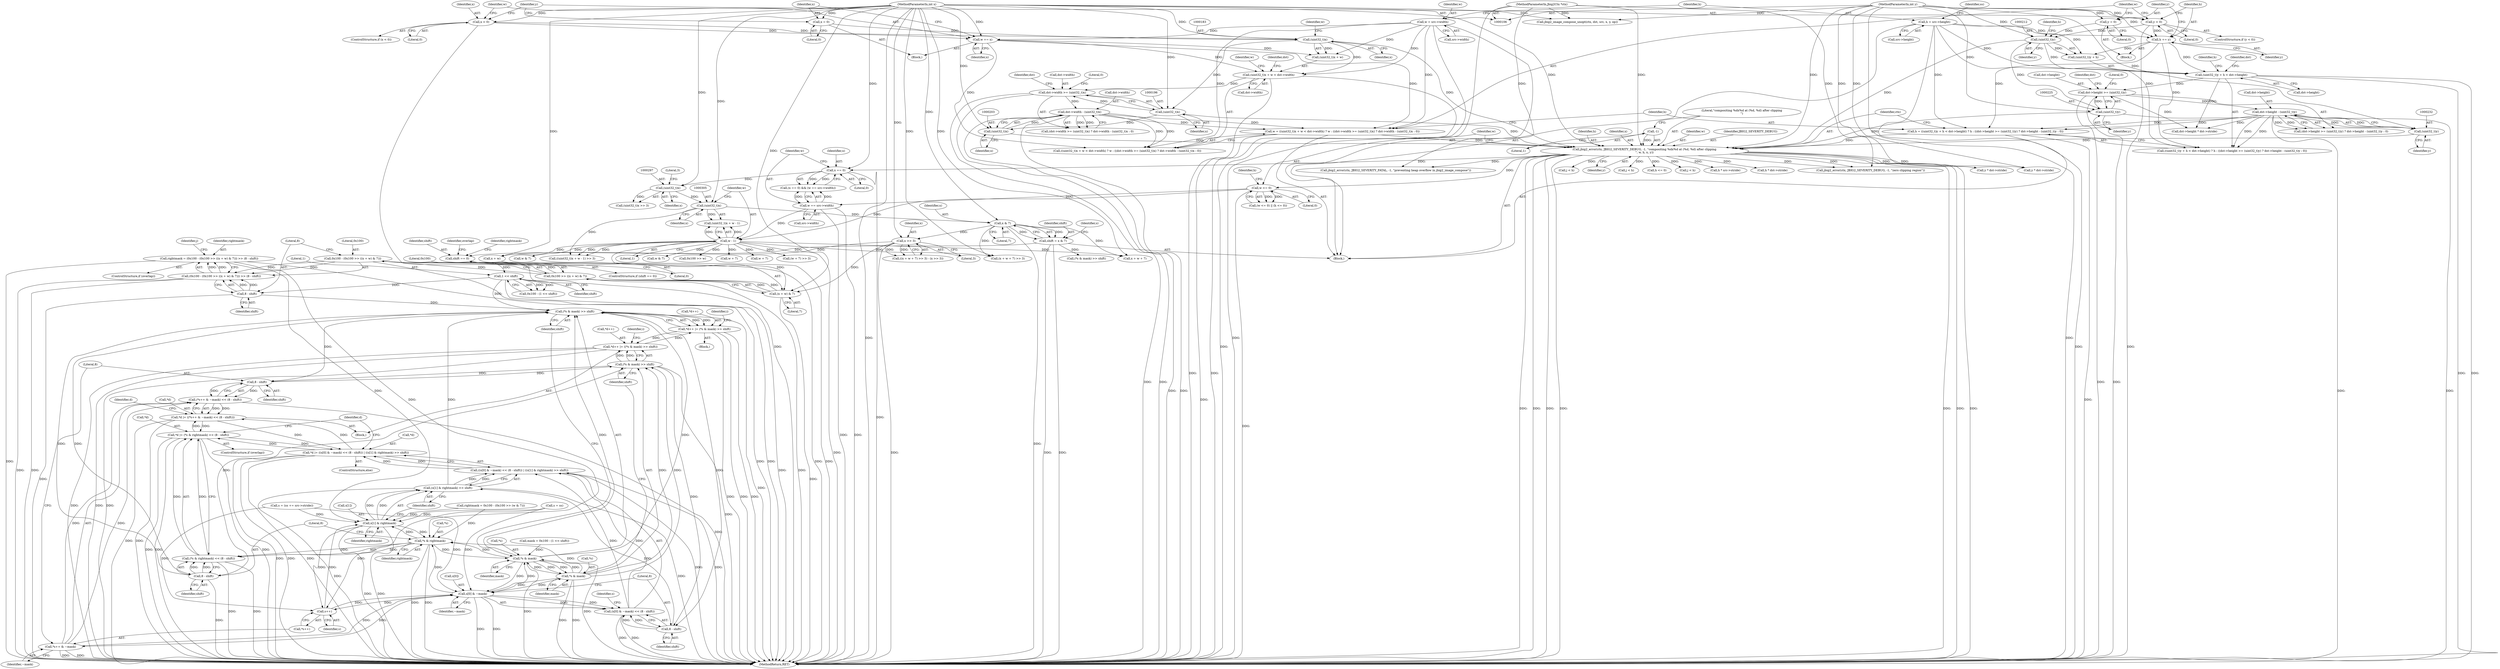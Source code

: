 digraph "0_ghostscript_e698d5c11d27212aa1098bc5b1673a3378563092_3@integer" {
"1000525" [label="(Call,rightmask = (0x100 - (0x100 >> ((x + w) & 7))) >> (8 - shift))"];
"1000527" [label="(Call,(0x100 - (0x100 >> ((x + w) & 7))) >> (8 - shift))"];
"1000528" [label="(Call,0x100 - (0x100 >> ((x + w) & 7)))"];
"1000530" [label="(Call,0x100 >> ((x + w) & 7))"];
"1000532" [label="(Call,(x + w) & 7)"];
"1000513" [label="(Call,x >> 3)"];
"1000110" [label="(MethodParameterIn,int x)"];
"1000313" [label="(Call,x & 7)"];
"1000304" [label="(Call,(uint32_t)x)"];
"1000296" [label="(Call,(uint32_t)x)"];
"1000264" [label="(Call,x == 0)"];
"1000235" [label="(Call,jbig2_error(ctx, JBIG2_SEVERITY_DEBUG, -1, \"compositing %dx%d at (%d, %d) after clipping\n\", w, h, x, y))"];
"1000107" [label="(MethodParameterIn,Jbig2Ctx *ctx)"];
"1000238" [label="(Call,-1)"];
"1000177" [label="(Call,w = ((uint32_t)x + w < dst->width) ? w : ((dst->width >= (uint32_t)x) ? dst->width - (uint32_t)x : 0))"];
"1000140" [label="(Call,w = src->width)"];
"1000160" [label="(Call,w += x)"];
"1000156" [label="(Call,x < 0)"];
"1000198" [label="(Call,dst->width - (uint32_t)x)"];
"1000191" [label="(Call,dst->width >= (uint32_t)x)"];
"1000180" [label="(Call,(uint32_t)x + w < dst->width)"];
"1000182" [label="(Call,(uint32_t)x)"];
"1000163" [label="(Call,x = 0)"];
"1000195" [label="(Call,(uint32_t)x)"];
"1000202" [label="(Call,(uint32_t)x)"];
"1000206" [label="(Call,h = ((uint32_t)y + h < dst->height) ? h : ((dst->height >= (uint32_t)y) ? dst->height - (uint32_t)y : 0))"];
"1000171" [label="(Call,h += y)"];
"1000167" [label="(Call,y < 0)"];
"1000111" [label="(MethodParameterIn,int y)"];
"1000145" [label="(Call,h = src->height)"];
"1000227" [label="(Call,dst->height - (uint32_t)y)"];
"1000220" [label="(Call,dst->height >= (uint32_t)y)"];
"1000209" [label="(Call,(uint32_t)y + h < dst->height)"];
"1000211" [label="(Call,(uint32_t)y)"];
"1000174" [label="(Call,y = 0)"];
"1000224" [label="(Call,(uint32_t)y)"];
"1000231" [label="(Call,(uint32_t)y)"];
"1000307" [label="(Call,w - 1)"];
"1000247" [label="(Call,w <= 0)"];
"1000267" [label="(Call,w == src->width)"];
"1000537" [label="(Call,8 - shift)"];
"1000520" [label="(Call,1 << shift)"];
"1000427" [label="(Call,shift == 0)"];
"1000311" [label="(Call,shift = x & 7)"];
"1000610" [label="(Call,*s & rightmask)"];
"1000565" [label="(Call,*s & mask)"];
"1000564" [label="(Call,(*s & mask) >> shift)"];
"1000560" [label="(Call,*d++ |= (*s & mask) >> shift)"];
"1000594" [label="(Call,*d++ |= ((*s & mask) >> shift))"];
"1000591" [label="(Call,8 - shift)"];
"1000585" [label="(Call,(*s++ & ~mask) << (8 - shift))"];
"1000582" [label="(Call,*d |= ((*s++ & ~mask) << (8 - shift)))"];
"1000606" [label="(Call,*d |= (*s & rightmask) << (8 - shift))"];
"1000618" [label="(Call,*d |= ((s[0] & ~mask) << (8 - shift)) | ((s[1] & rightmask) >> shift))"];
"1000598" [label="(Call,(*s & mask) >> shift)"];
"1000614" [label="(Call,8 - shift)"];
"1000609" [label="(Call,(*s & rightmask) << (8 - shift))"];
"1000628" [label="(Call,8 - shift)"];
"1000622" [label="(Call,(s[0] & ~mask) << (8 - shift))"];
"1000621" [label="(Call,((s[0] & ~mask) << (8 - shift)) | ((s[1] & rightmask) >> shift))"];
"1000631" [label="(Call,(s[1] & rightmask) >> shift)"];
"1000599" [label="(Call,*s & mask)"];
"1000623" [label="(Call,s[0] & ~mask)"];
"1000588" [label="(Call,s++)"];
"1000632" [label="(Call,s[1] & rightmask)"];
"1000586" [label="(Call,*s++ & ~mask)"];
"1000572" [label="(Identifier,i)"];
"1000182" [label="(Call,(uint32_t)x)"];
"1000509" [label="(Call,w + 7)"];
"1000242" [label="(Identifier,h)"];
"1000564" [label="(Call,(*s & mask) >> shift)"];
"1000243" [label="(Identifier,x)"];
"1000349" [label="(Call,h * dst->stride)"];
"1000315" [label="(Literal,7)"];
"1000220" [label="(Call,dst->height >= (uint32_t)y)"];
"1000311" [label="(Call,shift = x & 7)"];
"1000314" [label="(Identifier,x)"];
"1000186" [label="(Call,dst->width)"];
"1000151" [label="(Identifier,ss)"];
"1000522" [label="(Identifier,shift)"];
"1000610" [label="(Call,*s & rightmask)"];
"1000618" [label="(Call,*d |= ((s[0] & ~mask) << (8 - shift)) | ((s[1] & rightmask) >> shift))"];
"1000530" [label="(Call,0x100 >> ((x + w) & 7))"];
"1000498" [label="(Identifier,overlap)"];
"1000141" [label="(Identifier,w)"];
"1000213" [label="(Identifier,y)"];
"1000505" [label="(Call,((x + w + 7) >> 3) - (x >> 3))"];
"1000210" [label="(Call,(uint32_t)y + h)"];
"1000219" [label="(Call,(dst->height >= (uint32_t)y) ? dst->height - (uint32_t)y : 0)"];
"1000156" [label="(Call,x < 0)"];
"1000636" [label="(Identifier,rightmask)"];
"1000609" [label="(Call,(*s & rightmask) << (8 - shift))"];
"1000591" [label="(Call,8 - shift)"];
"1000211" [label="(Call,(uint32_t)y)"];
"1000146" [label="(Identifier,h)"];
"1000178" [label="(Identifier,w)"];
"1000240" [label="(Literal,\"compositing %dx%d at (%d, %d) after clipping\n\")"];
"1000162" [label="(Identifier,x)"];
"1000265" [label="(Identifier,x)"];
"1000541" [label="(Call,rightmask = 0x100 - (0x100 >> (w & 7)))"];
"1000304" [label="(Call,(uint32_t)x)"];
"1000592" [label="(Literal,8)"];
"1000514" [label="(Identifier,x)"];
"1000228" [label="(Call,dst->height)"];
"1000233" [label="(Identifier,y)"];
"1000241" [label="(Identifier,w)"];
"1000587" [label="(Call,*s++)"];
"1000426" [label="(ControlStructure,if (shift == 0))"];
"1000195" [label="(Call,(uint32_t)x)"];
"1000634" [label="(Identifier,s)"];
"1000537" [label="(Call,8 - shift)"];
"1000533" [label="(Call,x + w)"];
"1000306" [label="(Identifier,x)"];
"1000179" [label="(Call,((uint32_t)x + w < dst->width) ? w : ((dst->width >= (uint32_t)x) ? dst->width - (uint32_t)x : 0))"];
"1000176" [label="(Literal,0)"];
"1000585" [label="(Call,(*s++ & ~mask) << (8 - shift))"];
"1000313" [label="(Call,x & 7)"];
"1000170" [label="(Block,)"];
"1000639" [label="(Identifier,d)"];
"1000145" [label="(Call,h = src->height)"];
"1000209" [label="(Call,(uint32_t)y + h < dst->height)"];
"1000234" [label="(Literal,0)"];
"1000328" [label="(Call,y * dst->stride)"];
"1000581" [label="(Block,)"];
"1000236" [label="(Identifier,ctx)"];
"1000227" [label="(Call,dst->height - (uint32_t)y)"];
"1000568" [label="(Identifier,mask)"];
"1000637" [label="(Identifier,shift)"];
"1000597" [label="(Identifier,d)"];
"1000247" [label="(Call,w <= 0)"];
"1000617" [label="(ControlStructure,else)"];
"1000595" [label="(Call,*d++)"];
"1000593" [label="(Identifier,shift)"];
"1000177" [label="(Call,w = ((uint32_t)x + w < dst->width) ? w : ((dst->width >= (uint32_t)x) ? dst->width - (uint32_t)x : 0))"];
"1000603" [label="(Identifier,shift)"];
"1000513" [label="(Call,x >> 3)"];
"1000167" [label="(Call,y < 0)"];
"1000215" [label="(Call,dst->height)"];
"1000206" [label="(Call,h = ((uint32_t)y + h < dst->height) ? h : ((dst->height >= (uint32_t)y) ? dst->height - (uint32_t)y : 0))"];
"1000205" [label="(Literal,0)"];
"1000248" [label="(Identifier,w)"];
"1000171" [label="(Call,h += y)"];
"1000527" [label="(Call,(0x100 - (0x100 >> ((x + w) & 7))) >> (8 - shift))"];
"1000189" [label="(Identifier,w)"];
"1000251" [label="(Identifier,h)"];
"1000520" [label="(Call,1 << shift)"];
"1000432" [label="(Identifier,rightmask)"];
"1000161" [label="(Identifier,w)"];
"1000142" [label="(Call,src->width)"];
"1000164" [label="(Identifier,x)"];
"1000309" [label="(Literal,1)"];
"1000160" [label="(Call,w += x)"];
"1000308" [label="(Identifier,w)"];
"1000169" [label="(Literal,0)"];
"1000631" [label="(Call,(s[1] & rightmask) >> shift)"];
"1000200" [label="(Identifier,dst)"];
"1000264" [label="(Call,x == 0)"];
"1000588" [label="(Call,s++)"];
"1000168" [label="(Identifier,y)"];
"1000451" [label="(Call,j < h)"];
"1000428" [label="(Identifier,shift)"];
"1000244" [label="(Identifier,y)"];
"1000400" [label="(Call,j < h)"];
"1000619" [label="(Call,*d)"];
"1000263" [label="(Call,(x == 0) && (w == src->width))"];
"1000226" [label="(Identifier,y)"];
"1000547" [label="(Call,w & 7)"];
"1000192" [label="(Call,dst->width)"];
"1000614" [label="(Call,8 - shift)"];
"1000231" [label="(Call,(uint32_t)y)"];
"1000607" [label="(Call,*d)"];
"1000378" [label="(Call,jbig2_error(ctx, JBIG2_SEVERITY_FATAL, -1, \"preventing heap overflow in jbig2_image_compose\"))"];
"1000521" [label="(Literal,1)"];
"1000523" [label="(ControlStructure,if (overlap))"];
"1000624" [label="(Call,s[0])"];
"1000296" [label="(Call,(uint32_t)x)"];
"1000175" [label="(Identifier,y)"];
"1000250" [label="(Call,h <= 0)"];
"1000224" [label="(Call,(uint32_t)y)"];
"1000586" [label="(Call,*s++ & ~mask)"];
"1000427" [label="(Call,shift == 0)"];
"1000602" [label="(Identifier,mask)"];
"1000622" [label="(Call,(s[0] & ~mask) << (8 - shift))"];
"1000531" [label="(Literal,0x100)"];
"1000629" [label="(Literal,8)"];
"1000222" [label="(Identifier,dst)"];
"1000249" [label="(Literal,0)"];
"1000600" [label="(Call,*s)"];
"1000303" [label="(Call,(uint32_t)x + w - 1)"];
"1000155" [label="(ControlStructure,if (x < 0))"];
"1000157" [label="(Identifier,x)"];
"1000111" [label="(MethodParameterIn,int y)"];
"1000204" [label="(Identifier,x)"];
"1000604" [label="(ControlStructure,if (overlap))"];
"1000529" [label="(Literal,0x100)"];
"1000110" [label="(MethodParameterIn,int x)"];
"1000190" [label="(Call,(dst->width >= (uint32_t)x) ? dst->width - (uint32_t)x : 0)"];
"1000538" [label="(Literal,8)"];
"1000536" [label="(Literal,7)"];
"1000147" [label="(Call,src->height)"];
"1000299" [label="(Literal,3)"];
"1000393" [label="(Call,0x100 >> w)"];
"1000409" [label="(Call,(*s & mask) >> shift)"];
"1000611" [label="(Call,*s)"];
"1000133" [label="(Call,jbig2_image_compose_unopt(ctx, dst, src, x, y, op))"];
"1000621" [label="(Call,((s[0] & ~mask) << (8 - shift)) | ((s[1] & rightmask) >> shift))"];
"1000554" [label="(Call,j < h)"];
"1000107" [label="(MethodParameterIn,Jbig2Ctx *ctx)"];
"1000539" [label="(Identifier,shift)"];
"1000560" [label="(Call,*d++ |= (*s & mask) >> shift)"];
"1000532" [label="(Call,(x + w) & 7)"];
"1000613" [label="(Identifier,rightmask)"];
"1000623" [label="(Call,s[0] & ~mask)"];
"1000269" [label="(Call,src->width)"];
"1000507" [label="(Call,x + w + 7)"];
"1000525" [label="(Call,rightmask = (0x100 - (0x100 >> ((x + w) & 7))) >> (8 - shift))"];
"1000268" [label="(Identifier,w)"];
"1000174" [label="(Call,y = 0)"];
"1000516" [label="(Call,mask = 0x100 - (1 << shift))"];
"1000583" [label="(Call,*d)"];
"1000317" [label="(Identifier,s)"];
"1000158" [label="(Literal,0)"];
"1000208" [label="(Call,((uint32_t)y + h < dst->height) ? h : ((dst->height >= (uint32_t)y) ? dst->height - (uint32_t)y : 0))"];
"1000515" [label="(Literal,3)"];
"1000582" [label="(Call,*d |= ((*s++ & ~mask) << (8 - shift)))"];
"1000569" [label="(Identifier,shift)"];
"1000369" [label="(Call,dst->height * dst->stride)"];
"1000254" [label="(Call,jbig2_error(ctx, JBIG2_SEVERITY_DEBUG, -1, \"zero clipping region\"))"];
"1000278" [label="(Call,y * dst->stride)"];
"1000197" [label="(Identifier,x)"];
"1000166" [label="(ControlStructure,if (y < 0))"];
"1000307" [label="(Call,w - 1)"];
"1000198" [label="(Call,dst->width - (uint32_t)x)"];
"1000559" [label="(Block,)"];
"1000526" [label="(Identifier,rightmask)"];
"1000500" [label="(Call,(w + 7) >> 3)"];
"1000316" [label="(Call,s = ss)"];
"1000221" [label="(Call,dst->height)"];
"1000633" [label="(Call,s[1])"];
"1000267" [label="(Call,w == src->width)"];
"1000246" [label="(Call,(w <= 0) || (h <= 0))"];
"1000191" [label="(Call,dst->width >= (uint32_t)x)"];
"1000552" [label="(Identifier,j)"];
"1000627" [label="(Identifier,~mask)"];
"1000180" [label="(Call,(uint32_t)x + w < dst->width)"];
"1000628" [label="(Call,8 - shift)"];
"1000565" [label="(Call,*s & mask)"];
"1000518" [label="(Call,0x100 - (1 << shift))"];
"1000295" [label="(Call,(uint32_t)x >> 3)"];
"1000140" [label="(Call,w = src->width)"];
"1000165" [label="(Literal,0)"];
"1000286" [label="(Call,h * src->stride)"];
"1000113" [label="(Block,)"];
"1000184" [label="(Identifier,x)"];
"1000616" [label="(Identifier,shift)"];
"1000589" [label="(Identifier,s)"];
"1000214" [label="(Identifier,h)"];
"1000298" [label="(Identifier,x)"];
"1000312" [label="(Identifier,shift)"];
"1000561" [label="(Call,*d++)"];
"1000501" [label="(Call,w + 7)"];
"1000237" [label="(Identifier,JBIG2_SEVERITY_DEBUG)"];
"1000229" [label="(Identifier,dst)"];
"1000266" [label="(Literal,0)"];
"1000207" [label="(Identifier,h)"];
"1000632" [label="(Call,s[1] & rightmask)"];
"1000159" [label="(Block,)"];
"1000506" [label="(Call,(x + w + 7) >> 3)"];
"1000630" [label="(Identifier,shift)"];
"1000429" [label="(Literal,0)"];
"1000163" [label="(Call,x = 0)"];
"1000235" [label="(Call,jbig2_error(ctx, JBIG2_SEVERITY_DEBUG, -1, \"compositing %dx%d at (%d, %d) after clipping\n\", w, h, x, y))"];
"1000580" [label="(Identifier,i)"];
"1000202" [label="(Call,(uint32_t)x)"];
"1000238" [label="(Call,-1)"];
"1000528" [label="(Call,0x100 - (0x100 >> ((x + w) & 7)))"];
"1000434" [label="(Call,w & 7)"];
"1000654" [label="(MethodReturn,RET)"];
"1000645" [label="(Call,s = (ss += src->stride))"];
"1000598" [label="(Call,(*s & mask) >> shift)"];
"1000599" [label="(Call,*s & mask)"];
"1000173" [label="(Identifier,y)"];
"1000218" [label="(Identifier,h)"];
"1000566" [label="(Call,*s)"];
"1000606" [label="(Call,*d |= (*s & rightmask) << (8 - shift))"];
"1000172" [label="(Identifier,h)"];
"1000185" [label="(Identifier,w)"];
"1000199" [label="(Call,dst->width)"];
"1000193" [label="(Identifier,dst)"];
"1000615" [label="(Literal,8)"];
"1000302" [label="(Call,((uint32_t)x + w - 1) >> 3)"];
"1000239" [label="(Literal,1)"];
"1000590" [label="(Identifier,~mask)"];
"1000181" [label="(Call,(uint32_t)x + w)"];
"1000594" [label="(Call,*d++ |= ((*s & mask) >> shift))"];
"1000525" -> "1000523"  [label="AST: "];
"1000525" -> "1000527"  [label="CFG: "];
"1000526" -> "1000525"  [label="AST: "];
"1000527" -> "1000525"  [label="AST: "];
"1000552" -> "1000525"  [label="CFG: "];
"1000525" -> "1000654"  [label="DDG: "];
"1000525" -> "1000654"  [label="DDG: "];
"1000527" -> "1000525"  [label="DDG: "];
"1000527" -> "1000525"  [label="DDG: "];
"1000525" -> "1000610"  [label="DDG: "];
"1000525" -> "1000632"  [label="DDG: "];
"1000527" -> "1000537"  [label="CFG: "];
"1000528" -> "1000527"  [label="AST: "];
"1000537" -> "1000527"  [label="AST: "];
"1000527" -> "1000654"  [label="DDG: "];
"1000527" -> "1000654"  [label="DDG: "];
"1000528" -> "1000527"  [label="DDG: "];
"1000528" -> "1000527"  [label="DDG: "];
"1000537" -> "1000527"  [label="DDG: "];
"1000537" -> "1000527"  [label="DDG: "];
"1000528" -> "1000530"  [label="CFG: "];
"1000529" -> "1000528"  [label="AST: "];
"1000530" -> "1000528"  [label="AST: "];
"1000538" -> "1000528"  [label="CFG: "];
"1000528" -> "1000654"  [label="DDG: "];
"1000530" -> "1000528"  [label="DDG: "];
"1000530" -> "1000528"  [label="DDG: "];
"1000530" -> "1000532"  [label="CFG: "];
"1000531" -> "1000530"  [label="AST: "];
"1000532" -> "1000530"  [label="AST: "];
"1000530" -> "1000654"  [label="DDG: "];
"1000532" -> "1000530"  [label="DDG: "];
"1000532" -> "1000530"  [label="DDG: "];
"1000532" -> "1000536"  [label="CFG: "];
"1000533" -> "1000532"  [label="AST: "];
"1000536" -> "1000532"  [label="AST: "];
"1000532" -> "1000654"  [label="DDG: "];
"1000513" -> "1000532"  [label="DDG: "];
"1000110" -> "1000532"  [label="DDG: "];
"1000307" -> "1000532"  [label="DDG: "];
"1000513" -> "1000505"  [label="AST: "];
"1000513" -> "1000515"  [label="CFG: "];
"1000514" -> "1000513"  [label="AST: "];
"1000515" -> "1000513"  [label="AST: "];
"1000505" -> "1000513"  [label="CFG: "];
"1000513" -> "1000654"  [label="DDG: "];
"1000513" -> "1000505"  [label="DDG: "];
"1000513" -> "1000505"  [label="DDG: "];
"1000110" -> "1000513"  [label="DDG: "];
"1000313" -> "1000513"  [label="DDG: "];
"1000513" -> "1000533"  [label="DDG: "];
"1000110" -> "1000106"  [label="AST: "];
"1000110" -> "1000654"  [label="DDG: "];
"1000110" -> "1000133"  [label="DDG: "];
"1000110" -> "1000156"  [label="DDG: "];
"1000110" -> "1000160"  [label="DDG: "];
"1000110" -> "1000163"  [label="DDG: "];
"1000110" -> "1000182"  [label="DDG: "];
"1000110" -> "1000195"  [label="DDG: "];
"1000110" -> "1000202"  [label="DDG: "];
"1000110" -> "1000235"  [label="DDG: "];
"1000110" -> "1000264"  [label="DDG: "];
"1000110" -> "1000296"  [label="DDG: "];
"1000110" -> "1000304"  [label="DDG: "];
"1000110" -> "1000313"  [label="DDG: "];
"1000110" -> "1000506"  [label="DDG: "];
"1000110" -> "1000507"  [label="DDG: "];
"1000110" -> "1000533"  [label="DDG: "];
"1000313" -> "1000311"  [label="AST: "];
"1000313" -> "1000315"  [label="CFG: "];
"1000314" -> "1000313"  [label="AST: "];
"1000315" -> "1000313"  [label="AST: "];
"1000311" -> "1000313"  [label="CFG: "];
"1000313" -> "1000654"  [label="DDG: "];
"1000313" -> "1000311"  [label="DDG: "];
"1000313" -> "1000311"  [label="DDG: "];
"1000304" -> "1000313"  [label="DDG: "];
"1000313" -> "1000506"  [label="DDG: "];
"1000313" -> "1000507"  [label="DDG: "];
"1000304" -> "1000303"  [label="AST: "];
"1000304" -> "1000306"  [label="CFG: "];
"1000305" -> "1000304"  [label="AST: "];
"1000306" -> "1000304"  [label="AST: "];
"1000308" -> "1000304"  [label="CFG: "];
"1000304" -> "1000302"  [label="DDG: "];
"1000304" -> "1000303"  [label="DDG: "];
"1000296" -> "1000304"  [label="DDG: "];
"1000296" -> "1000295"  [label="AST: "];
"1000296" -> "1000298"  [label="CFG: "];
"1000297" -> "1000296"  [label="AST: "];
"1000298" -> "1000296"  [label="AST: "];
"1000299" -> "1000296"  [label="CFG: "];
"1000296" -> "1000295"  [label="DDG: "];
"1000264" -> "1000296"  [label="DDG: "];
"1000264" -> "1000263"  [label="AST: "];
"1000264" -> "1000266"  [label="CFG: "];
"1000265" -> "1000264"  [label="AST: "];
"1000266" -> "1000264"  [label="AST: "];
"1000268" -> "1000264"  [label="CFG: "];
"1000263" -> "1000264"  [label="CFG: "];
"1000264" -> "1000654"  [label="DDG: "];
"1000264" -> "1000263"  [label="DDG: "];
"1000264" -> "1000263"  [label="DDG: "];
"1000235" -> "1000264"  [label="DDG: "];
"1000235" -> "1000113"  [label="AST: "];
"1000235" -> "1000244"  [label="CFG: "];
"1000236" -> "1000235"  [label="AST: "];
"1000237" -> "1000235"  [label="AST: "];
"1000238" -> "1000235"  [label="AST: "];
"1000240" -> "1000235"  [label="AST: "];
"1000241" -> "1000235"  [label="AST: "];
"1000242" -> "1000235"  [label="AST: "];
"1000243" -> "1000235"  [label="AST: "];
"1000244" -> "1000235"  [label="AST: "];
"1000248" -> "1000235"  [label="CFG: "];
"1000235" -> "1000654"  [label="DDG: "];
"1000235" -> "1000654"  [label="DDG: "];
"1000235" -> "1000654"  [label="DDG: "];
"1000235" -> "1000654"  [label="DDG: "];
"1000235" -> "1000654"  [label="DDG: "];
"1000235" -> "1000654"  [label="DDG: "];
"1000235" -> "1000654"  [label="DDG: "];
"1000107" -> "1000235"  [label="DDG: "];
"1000238" -> "1000235"  [label="DDG: "];
"1000177" -> "1000235"  [label="DDG: "];
"1000206" -> "1000235"  [label="DDG: "];
"1000182" -> "1000235"  [label="DDG: "];
"1000195" -> "1000235"  [label="DDG: "];
"1000202" -> "1000235"  [label="DDG: "];
"1000231" -> "1000235"  [label="DDG: "];
"1000224" -> "1000235"  [label="DDG: "];
"1000211" -> "1000235"  [label="DDG: "];
"1000111" -> "1000235"  [label="DDG: "];
"1000235" -> "1000247"  [label="DDG: "];
"1000235" -> "1000250"  [label="DDG: "];
"1000235" -> "1000254"  [label="DDG: "];
"1000235" -> "1000254"  [label="DDG: "];
"1000235" -> "1000278"  [label="DDG: "];
"1000235" -> "1000286"  [label="DDG: "];
"1000235" -> "1000328"  [label="DDG: "];
"1000235" -> "1000349"  [label="DDG: "];
"1000235" -> "1000378"  [label="DDG: "];
"1000235" -> "1000400"  [label="DDG: "];
"1000235" -> "1000451"  [label="DDG: "];
"1000235" -> "1000554"  [label="DDG: "];
"1000107" -> "1000106"  [label="AST: "];
"1000107" -> "1000654"  [label="DDG: "];
"1000107" -> "1000133"  [label="DDG: "];
"1000107" -> "1000254"  [label="DDG: "];
"1000107" -> "1000378"  [label="DDG: "];
"1000238" -> "1000239"  [label="CFG: "];
"1000239" -> "1000238"  [label="AST: "];
"1000240" -> "1000238"  [label="CFG: "];
"1000177" -> "1000113"  [label="AST: "];
"1000177" -> "1000179"  [label="CFG: "];
"1000178" -> "1000177"  [label="AST: "];
"1000179" -> "1000177"  [label="AST: "];
"1000207" -> "1000177"  [label="CFG: "];
"1000177" -> "1000654"  [label="DDG: "];
"1000140" -> "1000177"  [label="DDG: "];
"1000160" -> "1000177"  [label="DDG: "];
"1000198" -> "1000177"  [label="DDG: "];
"1000198" -> "1000177"  [label="DDG: "];
"1000140" -> "1000113"  [label="AST: "];
"1000140" -> "1000142"  [label="CFG: "];
"1000141" -> "1000140"  [label="AST: "];
"1000142" -> "1000140"  [label="AST: "];
"1000146" -> "1000140"  [label="CFG: "];
"1000140" -> "1000654"  [label="DDG: "];
"1000140" -> "1000160"  [label="DDG: "];
"1000140" -> "1000180"  [label="DDG: "];
"1000140" -> "1000181"  [label="DDG: "];
"1000140" -> "1000179"  [label="DDG: "];
"1000160" -> "1000159"  [label="AST: "];
"1000160" -> "1000162"  [label="CFG: "];
"1000161" -> "1000160"  [label="AST: "];
"1000162" -> "1000160"  [label="AST: "];
"1000164" -> "1000160"  [label="CFG: "];
"1000156" -> "1000160"  [label="DDG: "];
"1000160" -> "1000180"  [label="DDG: "];
"1000160" -> "1000181"  [label="DDG: "];
"1000160" -> "1000179"  [label="DDG: "];
"1000156" -> "1000155"  [label="AST: "];
"1000156" -> "1000158"  [label="CFG: "];
"1000157" -> "1000156"  [label="AST: "];
"1000158" -> "1000156"  [label="AST: "];
"1000161" -> "1000156"  [label="CFG: "];
"1000168" -> "1000156"  [label="CFG: "];
"1000156" -> "1000654"  [label="DDG: "];
"1000156" -> "1000182"  [label="DDG: "];
"1000198" -> "1000190"  [label="AST: "];
"1000198" -> "1000202"  [label="CFG: "];
"1000199" -> "1000198"  [label="AST: "];
"1000202" -> "1000198"  [label="AST: "];
"1000190" -> "1000198"  [label="CFG: "];
"1000198" -> "1000654"  [label="DDG: "];
"1000198" -> "1000654"  [label="DDG: "];
"1000198" -> "1000179"  [label="DDG: "];
"1000198" -> "1000179"  [label="DDG: "];
"1000198" -> "1000190"  [label="DDG: "];
"1000198" -> "1000190"  [label="DDG: "];
"1000191" -> "1000198"  [label="DDG: "];
"1000202" -> "1000198"  [label="DDG: "];
"1000191" -> "1000190"  [label="AST: "];
"1000191" -> "1000195"  [label="CFG: "];
"1000192" -> "1000191"  [label="AST: "];
"1000195" -> "1000191"  [label="AST: "];
"1000200" -> "1000191"  [label="CFG: "];
"1000205" -> "1000191"  [label="CFG: "];
"1000191" -> "1000654"  [label="DDG: "];
"1000191" -> "1000654"  [label="DDG: "];
"1000180" -> "1000191"  [label="DDG: "];
"1000195" -> "1000191"  [label="DDG: "];
"1000180" -> "1000179"  [label="AST: "];
"1000180" -> "1000186"  [label="CFG: "];
"1000181" -> "1000180"  [label="AST: "];
"1000186" -> "1000180"  [label="AST: "];
"1000189" -> "1000180"  [label="CFG: "];
"1000193" -> "1000180"  [label="CFG: "];
"1000180" -> "1000654"  [label="DDG: "];
"1000180" -> "1000654"  [label="DDG: "];
"1000182" -> "1000180"  [label="DDG: "];
"1000182" -> "1000181"  [label="AST: "];
"1000182" -> "1000184"  [label="CFG: "];
"1000183" -> "1000182"  [label="AST: "];
"1000184" -> "1000182"  [label="AST: "];
"1000185" -> "1000182"  [label="CFG: "];
"1000182" -> "1000181"  [label="DDG: "];
"1000163" -> "1000182"  [label="DDG: "];
"1000182" -> "1000195"  [label="DDG: "];
"1000163" -> "1000159"  [label="AST: "];
"1000163" -> "1000165"  [label="CFG: "];
"1000164" -> "1000163"  [label="AST: "];
"1000165" -> "1000163"  [label="AST: "];
"1000168" -> "1000163"  [label="CFG: "];
"1000195" -> "1000197"  [label="CFG: "];
"1000196" -> "1000195"  [label="AST: "];
"1000197" -> "1000195"  [label="AST: "];
"1000195" -> "1000202"  [label="DDG: "];
"1000202" -> "1000204"  [label="CFG: "];
"1000203" -> "1000202"  [label="AST: "];
"1000204" -> "1000202"  [label="AST: "];
"1000206" -> "1000113"  [label="AST: "];
"1000206" -> "1000208"  [label="CFG: "];
"1000207" -> "1000206"  [label="AST: "];
"1000208" -> "1000206"  [label="AST: "];
"1000236" -> "1000206"  [label="CFG: "];
"1000206" -> "1000654"  [label="DDG: "];
"1000171" -> "1000206"  [label="DDG: "];
"1000145" -> "1000206"  [label="DDG: "];
"1000227" -> "1000206"  [label="DDG: "];
"1000227" -> "1000206"  [label="DDG: "];
"1000171" -> "1000170"  [label="AST: "];
"1000171" -> "1000173"  [label="CFG: "];
"1000172" -> "1000171"  [label="AST: "];
"1000173" -> "1000171"  [label="AST: "];
"1000175" -> "1000171"  [label="CFG: "];
"1000167" -> "1000171"  [label="DDG: "];
"1000111" -> "1000171"  [label="DDG: "];
"1000145" -> "1000171"  [label="DDG: "];
"1000171" -> "1000209"  [label="DDG: "];
"1000171" -> "1000210"  [label="DDG: "];
"1000171" -> "1000208"  [label="DDG: "];
"1000167" -> "1000166"  [label="AST: "];
"1000167" -> "1000169"  [label="CFG: "];
"1000168" -> "1000167"  [label="AST: "];
"1000169" -> "1000167"  [label="AST: "];
"1000172" -> "1000167"  [label="CFG: "];
"1000178" -> "1000167"  [label="CFG: "];
"1000167" -> "1000654"  [label="DDG: "];
"1000111" -> "1000167"  [label="DDG: "];
"1000167" -> "1000211"  [label="DDG: "];
"1000111" -> "1000106"  [label="AST: "];
"1000111" -> "1000654"  [label="DDG: "];
"1000111" -> "1000133"  [label="DDG: "];
"1000111" -> "1000174"  [label="DDG: "];
"1000111" -> "1000211"  [label="DDG: "];
"1000111" -> "1000224"  [label="DDG: "];
"1000111" -> "1000231"  [label="DDG: "];
"1000111" -> "1000278"  [label="DDG: "];
"1000111" -> "1000328"  [label="DDG: "];
"1000145" -> "1000113"  [label="AST: "];
"1000145" -> "1000147"  [label="CFG: "];
"1000146" -> "1000145"  [label="AST: "];
"1000147" -> "1000145"  [label="AST: "];
"1000151" -> "1000145"  [label="CFG: "];
"1000145" -> "1000654"  [label="DDG: "];
"1000145" -> "1000209"  [label="DDG: "];
"1000145" -> "1000210"  [label="DDG: "];
"1000145" -> "1000208"  [label="DDG: "];
"1000227" -> "1000219"  [label="AST: "];
"1000227" -> "1000231"  [label="CFG: "];
"1000228" -> "1000227"  [label="AST: "];
"1000231" -> "1000227"  [label="AST: "];
"1000219" -> "1000227"  [label="CFG: "];
"1000227" -> "1000654"  [label="DDG: "];
"1000227" -> "1000654"  [label="DDG: "];
"1000227" -> "1000208"  [label="DDG: "];
"1000227" -> "1000208"  [label="DDG: "];
"1000227" -> "1000219"  [label="DDG: "];
"1000227" -> "1000219"  [label="DDG: "];
"1000220" -> "1000227"  [label="DDG: "];
"1000231" -> "1000227"  [label="DDG: "];
"1000227" -> "1000369"  [label="DDG: "];
"1000220" -> "1000219"  [label="AST: "];
"1000220" -> "1000224"  [label="CFG: "];
"1000221" -> "1000220"  [label="AST: "];
"1000224" -> "1000220"  [label="AST: "];
"1000229" -> "1000220"  [label="CFG: "];
"1000234" -> "1000220"  [label="CFG: "];
"1000220" -> "1000654"  [label="DDG: "];
"1000220" -> "1000654"  [label="DDG: "];
"1000209" -> "1000220"  [label="DDG: "];
"1000224" -> "1000220"  [label="DDG: "];
"1000220" -> "1000369"  [label="DDG: "];
"1000209" -> "1000208"  [label="AST: "];
"1000209" -> "1000215"  [label="CFG: "];
"1000210" -> "1000209"  [label="AST: "];
"1000215" -> "1000209"  [label="AST: "];
"1000218" -> "1000209"  [label="CFG: "];
"1000222" -> "1000209"  [label="CFG: "];
"1000209" -> "1000654"  [label="DDG: "];
"1000209" -> "1000654"  [label="DDG: "];
"1000211" -> "1000209"  [label="DDG: "];
"1000209" -> "1000369"  [label="DDG: "];
"1000211" -> "1000210"  [label="AST: "];
"1000211" -> "1000213"  [label="CFG: "];
"1000212" -> "1000211"  [label="AST: "];
"1000213" -> "1000211"  [label="AST: "];
"1000214" -> "1000211"  [label="CFG: "];
"1000211" -> "1000210"  [label="DDG: "];
"1000174" -> "1000211"  [label="DDG: "];
"1000211" -> "1000224"  [label="DDG: "];
"1000174" -> "1000170"  [label="AST: "];
"1000174" -> "1000176"  [label="CFG: "];
"1000175" -> "1000174"  [label="AST: "];
"1000176" -> "1000174"  [label="AST: "];
"1000178" -> "1000174"  [label="CFG: "];
"1000224" -> "1000226"  [label="CFG: "];
"1000225" -> "1000224"  [label="AST: "];
"1000226" -> "1000224"  [label="AST: "];
"1000224" -> "1000231"  [label="DDG: "];
"1000231" -> "1000233"  [label="CFG: "];
"1000232" -> "1000231"  [label="AST: "];
"1000233" -> "1000231"  [label="AST: "];
"1000307" -> "1000303"  [label="AST: "];
"1000307" -> "1000309"  [label="CFG: "];
"1000308" -> "1000307"  [label="AST: "];
"1000309" -> "1000307"  [label="AST: "];
"1000303" -> "1000307"  [label="CFG: "];
"1000307" -> "1000654"  [label="DDG: "];
"1000307" -> "1000302"  [label="DDG: "];
"1000307" -> "1000302"  [label="DDG: "];
"1000307" -> "1000303"  [label="DDG: "];
"1000307" -> "1000303"  [label="DDG: "];
"1000247" -> "1000307"  [label="DDG: "];
"1000267" -> "1000307"  [label="DDG: "];
"1000307" -> "1000393"  [label="DDG: "];
"1000307" -> "1000434"  [label="DDG: "];
"1000307" -> "1000500"  [label="DDG: "];
"1000307" -> "1000501"  [label="DDG: "];
"1000307" -> "1000506"  [label="DDG: "];
"1000307" -> "1000507"  [label="DDG: "];
"1000307" -> "1000509"  [label="DDG: "];
"1000307" -> "1000533"  [label="DDG: "];
"1000307" -> "1000547"  [label="DDG: "];
"1000247" -> "1000246"  [label="AST: "];
"1000247" -> "1000249"  [label="CFG: "];
"1000248" -> "1000247"  [label="AST: "];
"1000249" -> "1000247"  [label="AST: "];
"1000251" -> "1000247"  [label="CFG: "];
"1000246" -> "1000247"  [label="CFG: "];
"1000247" -> "1000654"  [label="DDG: "];
"1000247" -> "1000246"  [label="DDG: "];
"1000247" -> "1000246"  [label="DDG: "];
"1000247" -> "1000267"  [label="DDG: "];
"1000267" -> "1000263"  [label="AST: "];
"1000267" -> "1000269"  [label="CFG: "];
"1000268" -> "1000267"  [label="AST: "];
"1000269" -> "1000267"  [label="AST: "];
"1000263" -> "1000267"  [label="CFG: "];
"1000267" -> "1000654"  [label="DDG: "];
"1000267" -> "1000654"  [label="DDG: "];
"1000267" -> "1000263"  [label="DDG: "];
"1000267" -> "1000263"  [label="DDG: "];
"1000537" -> "1000539"  [label="CFG: "];
"1000538" -> "1000537"  [label="AST: "];
"1000539" -> "1000537"  [label="AST: "];
"1000537" -> "1000654"  [label="DDG: "];
"1000520" -> "1000537"  [label="DDG: "];
"1000537" -> "1000564"  [label="DDG: "];
"1000520" -> "1000518"  [label="AST: "];
"1000520" -> "1000522"  [label="CFG: "];
"1000521" -> "1000520"  [label="AST: "];
"1000522" -> "1000520"  [label="AST: "];
"1000518" -> "1000520"  [label="CFG: "];
"1000520" -> "1000654"  [label="DDG: "];
"1000520" -> "1000518"  [label="DDG: "];
"1000520" -> "1000518"  [label="DDG: "];
"1000427" -> "1000520"  [label="DDG: "];
"1000520" -> "1000564"  [label="DDG: "];
"1000427" -> "1000426"  [label="AST: "];
"1000427" -> "1000429"  [label="CFG: "];
"1000428" -> "1000427"  [label="AST: "];
"1000429" -> "1000427"  [label="AST: "];
"1000432" -> "1000427"  [label="CFG: "];
"1000498" -> "1000427"  [label="CFG: "];
"1000427" -> "1000654"  [label="DDG: "];
"1000427" -> "1000654"  [label="DDG: "];
"1000311" -> "1000427"  [label="DDG: "];
"1000311" -> "1000113"  [label="AST: "];
"1000312" -> "1000311"  [label="AST: "];
"1000317" -> "1000311"  [label="CFG: "];
"1000311" -> "1000654"  [label="DDG: "];
"1000311" -> "1000654"  [label="DDG: "];
"1000311" -> "1000409"  [label="DDG: "];
"1000610" -> "1000609"  [label="AST: "];
"1000610" -> "1000613"  [label="CFG: "];
"1000611" -> "1000610"  [label="AST: "];
"1000613" -> "1000610"  [label="AST: "];
"1000615" -> "1000610"  [label="CFG: "];
"1000610" -> "1000654"  [label="DDG: "];
"1000610" -> "1000654"  [label="DDG: "];
"1000610" -> "1000565"  [label="DDG: "];
"1000610" -> "1000609"  [label="DDG: "];
"1000610" -> "1000609"  [label="DDG: "];
"1000565" -> "1000610"  [label="DDG: "];
"1000623" -> "1000610"  [label="DDG: "];
"1000599" -> "1000610"  [label="DDG: "];
"1000632" -> "1000610"  [label="DDG: "];
"1000541" -> "1000610"  [label="DDG: "];
"1000610" -> "1000632"  [label="DDG: "];
"1000565" -> "1000564"  [label="AST: "];
"1000565" -> "1000568"  [label="CFG: "];
"1000566" -> "1000565"  [label="AST: "];
"1000568" -> "1000565"  [label="AST: "];
"1000569" -> "1000565"  [label="CFG: "];
"1000565" -> "1000654"  [label="DDG: "];
"1000565" -> "1000654"  [label="DDG: "];
"1000565" -> "1000564"  [label="DDG: "];
"1000565" -> "1000564"  [label="DDG: "];
"1000623" -> "1000565"  [label="DDG: "];
"1000599" -> "1000565"  [label="DDG: "];
"1000599" -> "1000565"  [label="DDG: "];
"1000516" -> "1000565"  [label="DDG: "];
"1000565" -> "1000599"  [label="DDG: "];
"1000565" -> "1000599"  [label="DDG: "];
"1000565" -> "1000623"  [label="DDG: "];
"1000564" -> "1000560"  [label="AST: "];
"1000564" -> "1000569"  [label="CFG: "];
"1000569" -> "1000564"  [label="AST: "];
"1000560" -> "1000564"  [label="CFG: "];
"1000564" -> "1000654"  [label="DDG: "];
"1000564" -> "1000560"  [label="DDG: "];
"1000564" -> "1000560"  [label="DDG: "];
"1000631" -> "1000564"  [label="DDG: "];
"1000614" -> "1000564"  [label="DDG: "];
"1000564" -> "1000591"  [label="DDG: "];
"1000564" -> "1000614"  [label="DDG: "];
"1000564" -> "1000628"  [label="DDG: "];
"1000560" -> "1000559"  [label="AST: "];
"1000561" -> "1000560"  [label="AST: "];
"1000572" -> "1000560"  [label="CFG: "];
"1000560" -> "1000654"  [label="DDG: "];
"1000560" -> "1000654"  [label="DDG: "];
"1000560" -> "1000654"  [label="DDG: "];
"1000594" -> "1000560"  [label="DDG: "];
"1000560" -> "1000594"  [label="DDG: "];
"1000594" -> "1000581"  [label="AST: "];
"1000594" -> "1000598"  [label="CFG: "];
"1000595" -> "1000594"  [label="AST: "];
"1000598" -> "1000594"  [label="AST: "];
"1000580" -> "1000594"  [label="CFG: "];
"1000594" -> "1000654"  [label="DDG: "];
"1000594" -> "1000654"  [label="DDG: "];
"1000594" -> "1000654"  [label="DDG: "];
"1000598" -> "1000594"  [label="DDG: "];
"1000598" -> "1000594"  [label="DDG: "];
"1000591" -> "1000585"  [label="AST: "];
"1000591" -> "1000593"  [label="CFG: "];
"1000592" -> "1000591"  [label="AST: "];
"1000593" -> "1000591"  [label="AST: "];
"1000585" -> "1000591"  [label="CFG: "];
"1000591" -> "1000585"  [label="DDG: "];
"1000591" -> "1000585"  [label="DDG: "];
"1000598" -> "1000591"  [label="DDG: "];
"1000591" -> "1000598"  [label="DDG: "];
"1000585" -> "1000582"  [label="AST: "];
"1000586" -> "1000585"  [label="AST: "];
"1000582" -> "1000585"  [label="CFG: "];
"1000585" -> "1000654"  [label="DDG: "];
"1000585" -> "1000582"  [label="DDG: "];
"1000585" -> "1000582"  [label="DDG: "];
"1000586" -> "1000585"  [label="DDG: "];
"1000586" -> "1000585"  [label="DDG: "];
"1000582" -> "1000581"  [label="AST: "];
"1000583" -> "1000582"  [label="AST: "];
"1000597" -> "1000582"  [label="CFG: "];
"1000582" -> "1000654"  [label="DDG: "];
"1000582" -> "1000654"  [label="DDG: "];
"1000606" -> "1000582"  [label="DDG: "];
"1000618" -> "1000582"  [label="DDG: "];
"1000582" -> "1000606"  [label="DDG: "];
"1000582" -> "1000618"  [label="DDG: "];
"1000606" -> "1000604"  [label="AST: "];
"1000606" -> "1000609"  [label="CFG: "];
"1000607" -> "1000606"  [label="AST: "];
"1000609" -> "1000606"  [label="AST: "];
"1000639" -> "1000606"  [label="CFG: "];
"1000606" -> "1000654"  [label="DDG: "];
"1000606" -> "1000654"  [label="DDG: "];
"1000606" -> "1000654"  [label="DDG: "];
"1000618" -> "1000606"  [label="DDG: "];
"1000609" -> "1000606"  [label="DDG: "];
"1000609" -> "1000606"  [label="DDG: "];
"1000606" -> "1000618"  [label="DDG: "];
"1000618" -> "1000617"  [label="AST: "];
"1000618" -> "1000621"  [label="CFG: "];
"1000619" -> "1000618"  [label="AST: "];
"1000621" -> "1000618"  [label="AST: "];
"1000639" -> "1000618"  [label="CFG: "];
"1000618" -> "1000654"  [label="DDG: "];
"1000618" -> "1000654"  [label="DDG: "];
"1000618" -> "1000654"  [label="DDG: "];
"1000621" -> "1000618"  [label="DDG: "];
"1000621" -> "1000618"  [label="DDG: "];
"1000598" -> "1000603"  [label="CFG: "];
"1000599" -> "1000598"  [label="AST: "];
"1000603" -> "1000598"  [label="AST: "];
"1000598" -> "1000654"  [label="DDG: "];
"1000599" -> "1000598"  [label="DDG: "];
"1000599" -> "1000598"  [label="DDG: "];
"1000598" -> "1000614"  [label="DDG: "];
"1000598" -> "1000628"  [label="DDG: "];
"1000614" -> "1000609"  [label="AST: "];
"1000614" -> "1000616"  [label="CFG: "];
"1000615" -> "1000614"  [label="AST: "];
"1000616" -> "1000614"  [label="AST: "];
"1000609" -> "1000614"  [label="CFG: "];
"1000614" -> "1000654"  [label="DDG: "];
"1000614" -> "1000609"  [label="DDG: "];
"1000614" -> "1000609"  [label="DDG: "];
"1000609" -> "1000654"  [label="DDG: "];
"1000609" -> "1000654"  [label="DDG: "];
"1000628" -> "1000622"  [label="AST: "];
"1000628" -> "1000630"  [label="CFG: "];
"1000629" -> "1000628"  [label="AST: "];
"1000630" -> "1000628"  [label="AST: "];
"1000622" -> "1000628"  [label="CFG: "];
"1000628" -> "1000622"  [label="DDG: "];
"1000628" -> "1000622"  [label="DDG: "];
"1000628" -> "1000631"  [label="DDG: "];
"1000622" -> "1000621"  [label="AST: "];
"1000623" -> "1000622"  [label="AST: "];
"1000634" -> "1000622"  [label="CFG: "];
"1000622" -> "1000654"  [label="DDG: "];
"1000622" -> "1000654"  [label="DDG: "];
"1000622" -> "1000621"  [label="DDG: "];
"1000622" -> "1000621"  [label="DDG: "];
"1000623" -> "1000622"  [label="DDG: "];
"1000623" -> "1000622"  [label="DDG: "];
"1000621" -> "1000631"  [label="CFG: "];
"1000631" -> "1000621"  [label="AST: "];
"1000621" -> "1000654"  [label="DDG: "];
"1000621" -> "1000654"  [label="DDG: "];
"1000631" -> "1000621"  [label="DDG: "];
"1000631" -> "1000621"  [label="DDG: "];
"1000631" -> "1000637"  [label="CFG: "];
"1000632" -> "1000631"  [label="AST: "];
"1000637" -> "1000631"  [label="AST: "];
"1000631" -> "1000654"  [label="DDG: "];
"1000631" -> "1000654"  [label="DDG: "];
"1000632" -> "1000631"  [label="DDG: "];
"1000632" -> "1000631"  [label="DDG: "];
"1000599" -> "1000602"  [label="CFG: "];
"1000600" -> "1000599"  [label="AST: "];
"1000602" -> "1000599"  [label="AST: "];
"1000603" -> "1000599"  [label="CFG: "];
"1000599" -> "1000654"  [label="DDG: "];
"1000599" -> "1000654"  [label="DDG: "];
"1000623" -> "1000599"  [label="DDG: "];
"1000599" -> "1000623"  [label="DDG: "];
"1000623" -> "1000627"  [label="CFG: "];
"1000624" -> "1000623"  [label="AST: "];
"1000627" -> "1000623"  [label="AST: "];
"1000629" -> "1000623"  [label="CFG: "];
"1000623" -> "1000654"  [label="DDG: "];
"1000623" -> "1000654"  [label="DDG: "];
"1000623" -> "1000588"  [label="DDG: "];
"1000623" -> "1000586"  [label="DDG: "];
"1000588" -> "1000623"  [label="DDG: "];
"1000645" -> "1000623"  [label="DDG: "];
"1000316" -> "1000623"  [label="DDG: "];
"1000586" -> "1000623"  [label="DDG: "];
"1000588" -> "1000587"  [label="AST: "];
"1000588" -> "1000589"  [label="CFG: "];
"1000589" -> "1000588"  [label="AST: "];
"1000587" -> "1000588"  [label="CFG: "];
"1000645" -> "1000588"  [label="DDG: "];
"1000632" -> "1000588"  [label="DDG: "];
"1000316" -> "1000588"  [label="DDG: "];
"1000588" -> "1000632"  [label="DDG: "];
"1000632" -> "1000636"  [label="CFG: "];
"1000633" -> "1000632"  [label="AST: "];
"1000636" -> "1000632"  [label="AST: "];
"1000637" -> "1000632"  [label="CFG: "];
"1000632" -> "1000654"  [label="DDG: "];
"1000632" -> "1000654"  [label="DDG: "];
"1000645" -> "1000632"  [label="DDG: "];
"1000316" -> "1000632"  [label="DDG: "];
"1000541" -> "1000632"  [label="DDG: "];
"1000586" -> "1000590"  [label="CFG: "];
"1000587" -> "1000586"  [label="AST: "];
"1000590" -> "1000586"  [label="AST: "];
"1000592" -> "1000586"  [label="CFG: "];
"1000586" -> "1000654"  [label="DDG: "];
"1000586" -> "1000654"  [label="DDG: "];
}
